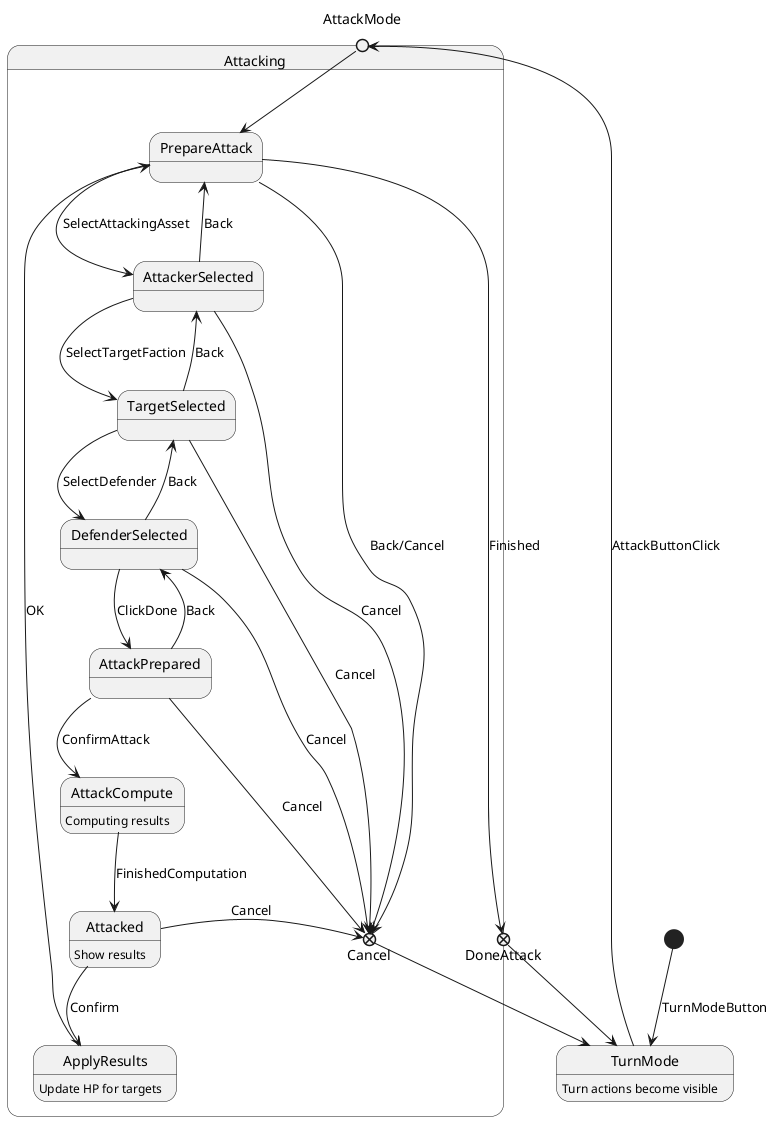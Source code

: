 @startuml Faction Turn States

state "TurnMode" as TM

[*] --> TM : TurnModeButton
TM : Turn actions become visible

state Attacking {
  state AttackMode <<entryPoint>>
  state Cancel <<exitPoint>>
  state DoneAttack <<exitPoint>>
  state "PrepareAttack" as PrepA
  state "AttackerSelected" as ASel
  state "TargetSelected" as TSel
  state "DefenderSelected" as DSel
  state "AttackPrepared" as APrep

  TM --> AttackMode : AttackButtonClick
  AttackMode --> PrepA
  PrepA -right-> Cancel : Back/Cancel
  
  PrepA --> ASel : SelectAttackingAsset
  ASel --> PrepA : Back
  ASel -right-> Cancel : Cancel
  
  ASel --> TSel : SelectTargetFaction
  TSel --> ASel : Back
  TSel --> Cancel : Cancel

  TSel --> DSel : SelectDefender
  DSel --> TSel : Back
  DSel -right-> Cancel : Cancel

  DSel --> APrep : ClickDone
  APrep --> DSel : Back
  APrep -right-> Cancel : Cancel

  APrep --> AttackCompute : ConfirmAttack
  AttackCompute : Computing results

  AttackCompute --> Attacked : FinishedComputation
  Attacked : Show results

  Attacked --> ApplyResults : Confirm
  Attacked -right-> Cancel : Cancel
  ApplyResults : Update HP for targets

  ApplyResults --> PrepA : OK
  PrepA --> DoneAttack : Finished



  Cancel --> TM
  DoneAttack --> TM
}






@enduml